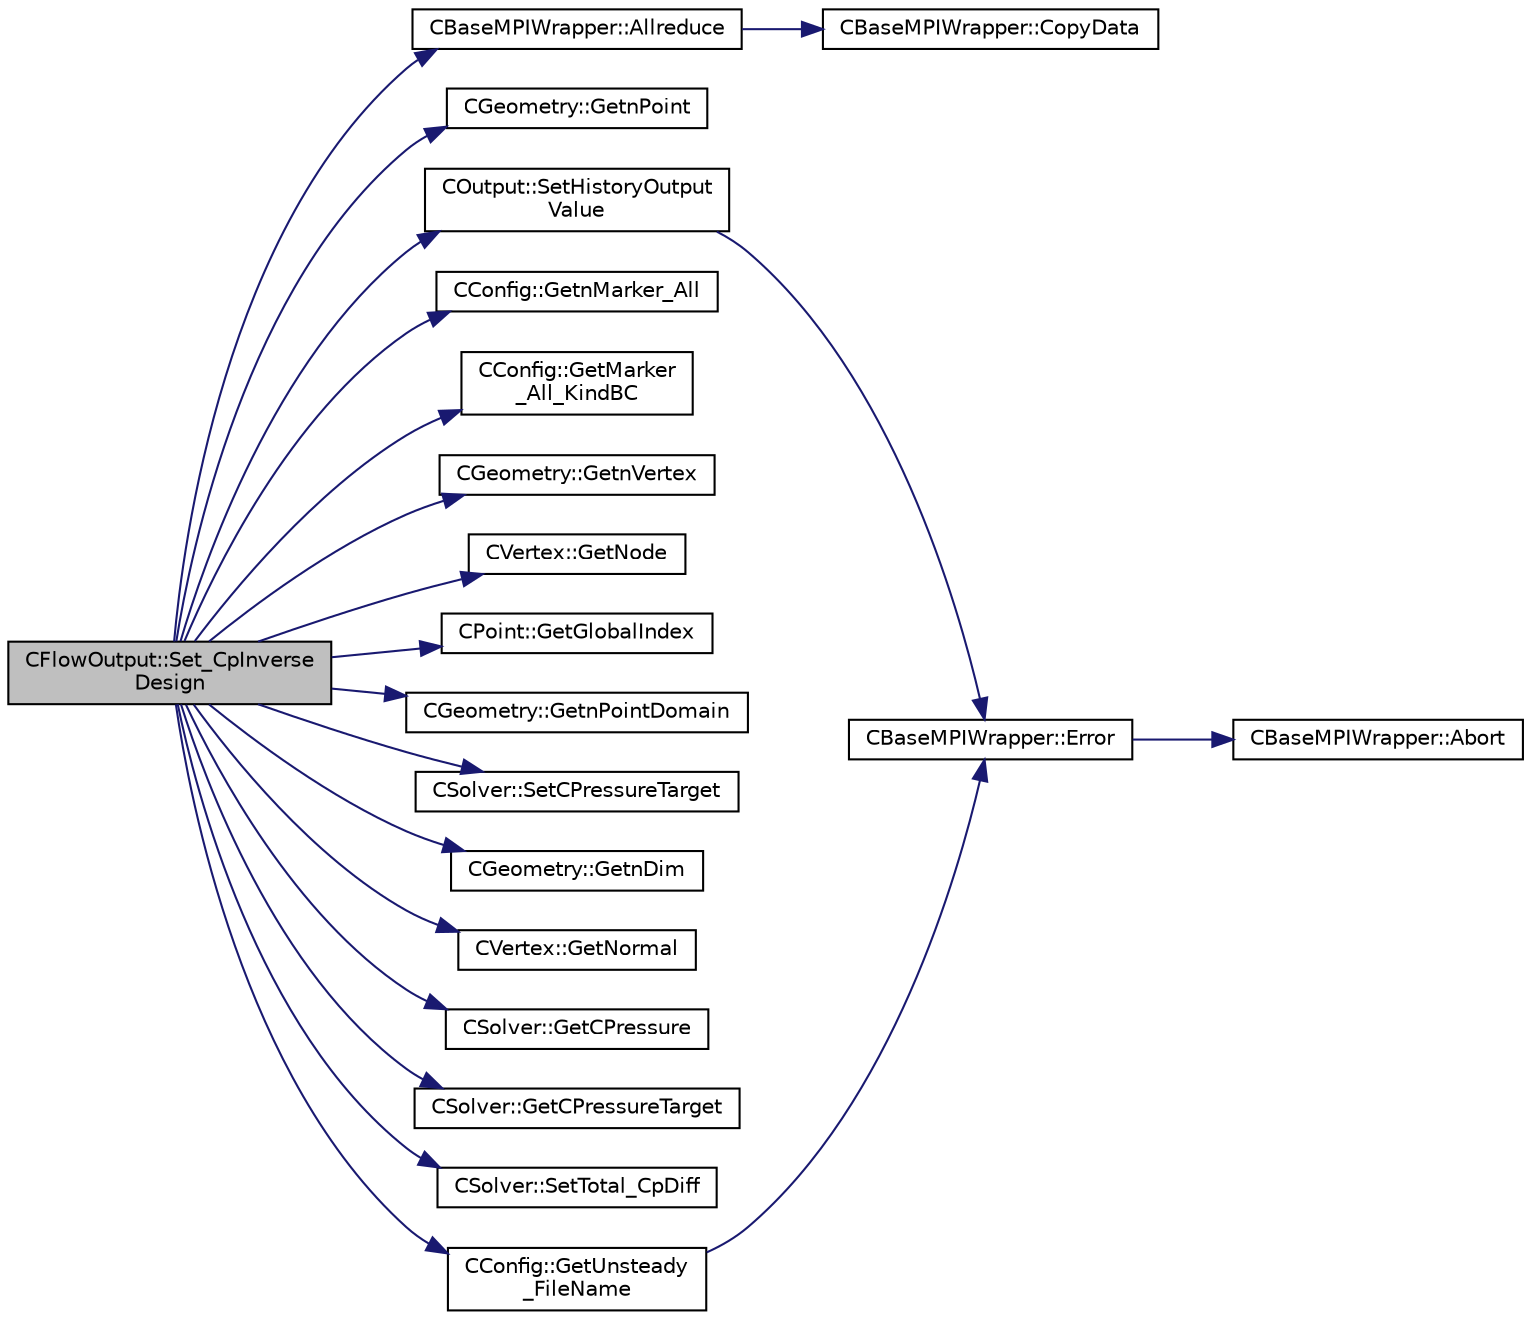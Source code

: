 digraph "CFlowOutput::Set_CpInverseDesign"
{
  edge [fontname="Helvetica",fontsize="10",labelfontname="Helvetica",labelfontsize="10"];
  node [fontname="Helvetica",fontsize="10",shape=record];
  rankdir="LR";
  Node43 [label="CFlowOutput::Set_CpInverse\lDesign",height=0.2,width=0.4,color="black", fillcolor="grey75", style="filled", fontcolor="black"];
  Node43 -> Node44 [color="midnightblue",fontsize="10",style="solid",fontname="Helvetica"];
  Node44 [label="CConfig::GetUnsteady\l_FileName",height=0.2,width=0.4,color="black", fillcolor="white", style="filled",URL="$class_c_config.html#a58c909cea24176adb2b2e9115fa6de7f",tooltip="Augment the input filename with the iteration number for an unsteady file. "];
  Node44 -> Node45 [color="midnightblue",fontsize="10",style="solid",fontname="Helvetica"];
  Node45 [label="CBaseMPIWrapper::Error",height=0.2,width=0.4,color="black", fillcolor="white", style="filled",URL="$class_c_base_m_p_i_wrapper.html#a04457c47629bda56704e6a8804833eeb"];
  Node45 -> Node46 [color="midnightblue",fontsize="10",style="solid",fontname="Helvetica"];
  Node46 [label="CBaseMPIWrapper::Abort",height=0.2,width=0.4,color="black", fillcolor="white", style="filled",URL="$class_c_base_m_p_i_wrapper.html#a21ef5681e2acb532d345e9bab173ef07"];
  Node43 -> Node47 [color="midnightblue",fontsize="10",style="solid",fontname="Helvetica"];
  Node47 [label="CGeometry::GetnPoint",height=0.2,width=0.4,color="black", fillcolor="white", style="filled",URL="$class_c_geometry.html#aa68b666b38f4d2c7021736ae86940f44",tooltip="Get number of points. "];
  Node43 -> Node48 [color="midnightblue",fontsize="10",style="solid",fontname="Helvetica"];
  Node48 [label="CBaseMPIWrapper::Allreduce",height=0.2,width=0.4,color="black", fillcolor="white", style="filled",URL="$class_c_base_m_p_i_wrapper.html#a637b6fd917a8ca91ce748ba88e0d66b6"];
  Node48 -> Node49 [color="midnightblue",fontsize="10",style="solid",fontname="Helvetica"];
  Node49 [label="CBaseMPIWrapper::CopyData",height=0.2,width=0.4,color="black", fillcolor="white", style="filled",URL="$class_c_base_m_p_i_wrapper.html#a4725cc1dd65b161b483e812a538a5e36"];
  Node43 -> Node50 [color="midnightblue",fontsize="10",style="solid",fontname="Helvetica"];
  Node50 [label="CConfig::GetnMarker_All",height=0.2,width=0.4,color="black", fillcolor="white", style="filled",URL="$class_c_config.html#a300c4884edfc0c2acf395036439004f4",tooltip="Get the total number of boundary markers including send/receive domains. "];
  Node43 -> Node51 [color="midnightblue",fontsize="10",style="solid",fontname="Helvetica"];
  Node51 [label="CConfig::GetMarker\l_All_KindBC",height=0.2,width=0.4,color="black", fillcolor="white", style="filled",URL="$class_c_config.html#a57d43acc1457d2d27095ce006218862e",tooltip="Get the kind of boundary for each marker. "];
  Node43 -> Node52 [color="midnightblue",fontsize="10",style="solid",fontname="Helvetica"];
  Node52 [label="CGeometry::GetnVertex",height=0.2,width=0.4,color="black", fillcolor="white", style="filled",URL="$class_c_geometry.html#a55427e474834af1941e13750b17975be",tooltip="Get number of vertices. "];
  Node43 -> Node53 [color="midnightblue",fontsize="10",style="solid",fontname="Helvetica"];
  Node53 [label="CVertex::GetNode",height=0.2,width=0.4,color="black", fillcolor="white", style="filled",URL="$class_c_vertex.html#a95c513bf927464157ed96b6c79779a1f",tooltip="Get the node of the vertex. "];
  Node43 -> Node54 [color="midnightblue",fontsize="10",style="solid",fontname="Helvetica"];
  Node54 [label="CPoint::GetGlobalIndex",height=0.2,width=0.4,color="black", fillcolor="white", style="filled",URL="$class_c_point.html#ab546170a5a03ef210a75fc5531910050",tooltip="Get the global index in a parallel computation. "];
  Node43 -> Node55 [color="midnightblue",fontsize="10",style="solid",fontname="Helvetica"];
  Node55 [label="CGeometry::GetnPointDomain",height=0.2,width=0.4,color="black", fillcolor="white", style="filled",URL="$class_c_geometry.html#a4fc7de3bff7b6f8c35717016d6f8fcb2",tooltip="Get number of real points (that belong to the domain). "];
  Node43 -> Node56 [color="midnightblue",fontsize="10",style="solid",fontname="Helvetica"];
  Node56 [label="CSolver::SetCPressureTarget",height=0.2,width=0.4,color="black", fillcolor="white", style="filled",URL="$class_c_solver.html#abc44872a46154c79bdeb9d747fbdf587",tooltip="A virtual member. "];
  Node43 -> Node57 [color="midnightblue",fontsize="10",style="solid",fontname="Helvetica"];
  Node57 [label="CGeometry::GetnDim",height=0.2,width=0.4,color="black", fillcolor="white", style="filled",URL="$class_c_geometry.html#a2af01006c0c4f74ba089582f1a3587fe",tooltip="Get number of coordinates. "];
  Node43 -> Node58 [color="midnightblue",fontsize="10",style="solid",fontname="Helvetica"];
  Node58 [label="CVertex::GetNormal",height=0.2,width=0.4,color="black", fillcolor="white", style="filled",URL="$class_c_vertex.html#a0d289163c6f3384822fcb9ae86fc1c39",tooltip="Copy the the normal vector of a face. "];
  Node43 -> Node59 [color="midnightblue",fontsize="10",style="solid",fontname="Helvetica"];
  Node59 [label="CSolver::GetCPressure",height=0.2,width=0.4,color="black", fillcolor="white", style="filled",URL="$class_c_solver.html#a15ce9513fb0af4367e476b7776acc97d",tooltip="A virtual member. "];
  Node43 -> Node60 [color="midnightblue",fontsize="10",style="solid",fontname="Helvetica"];
  Node60 [label="CSolver::GetCPressureTarget",height=0.2,width=0.4,color="black", fillcolor="white", style="filled",URL="$class_c_solver.html#a01c896e0264eebfc202befea8ae5e5d6",tooltip="A virtual member. "];
  Node43 -> Node61 [color="midnightblue",fontsize="10",style="solid",fontname="Helvetica"];
  Node61 [label="CSolver::SetTotal_CpDiff",height=0.2,width=0.4,color="black", fillcolor="white", style="filled",URL="$class_c_solver.html#ae856e0b8452052e622e605e9e1a6fb8a",tooltip="A virtual member. "];
  Node43 -> Node62 [color="midnightblue",fontsize="10",style="solid",fontname="Helvetica"];
  Node62 [label="COutput::SetHistoryOutput\lValue",height=0.2,width=0.4,color="black", fillcolor="white", style="filled",URL="$class_c_output.html#a1c1f836992f419544472329a44b8836e",tooltip="Set the value of a history output field. "];
  Node62 -> Node45 [color="midnightblue",fontsize="10",style="solid",fontname="Helvetica"];
}
